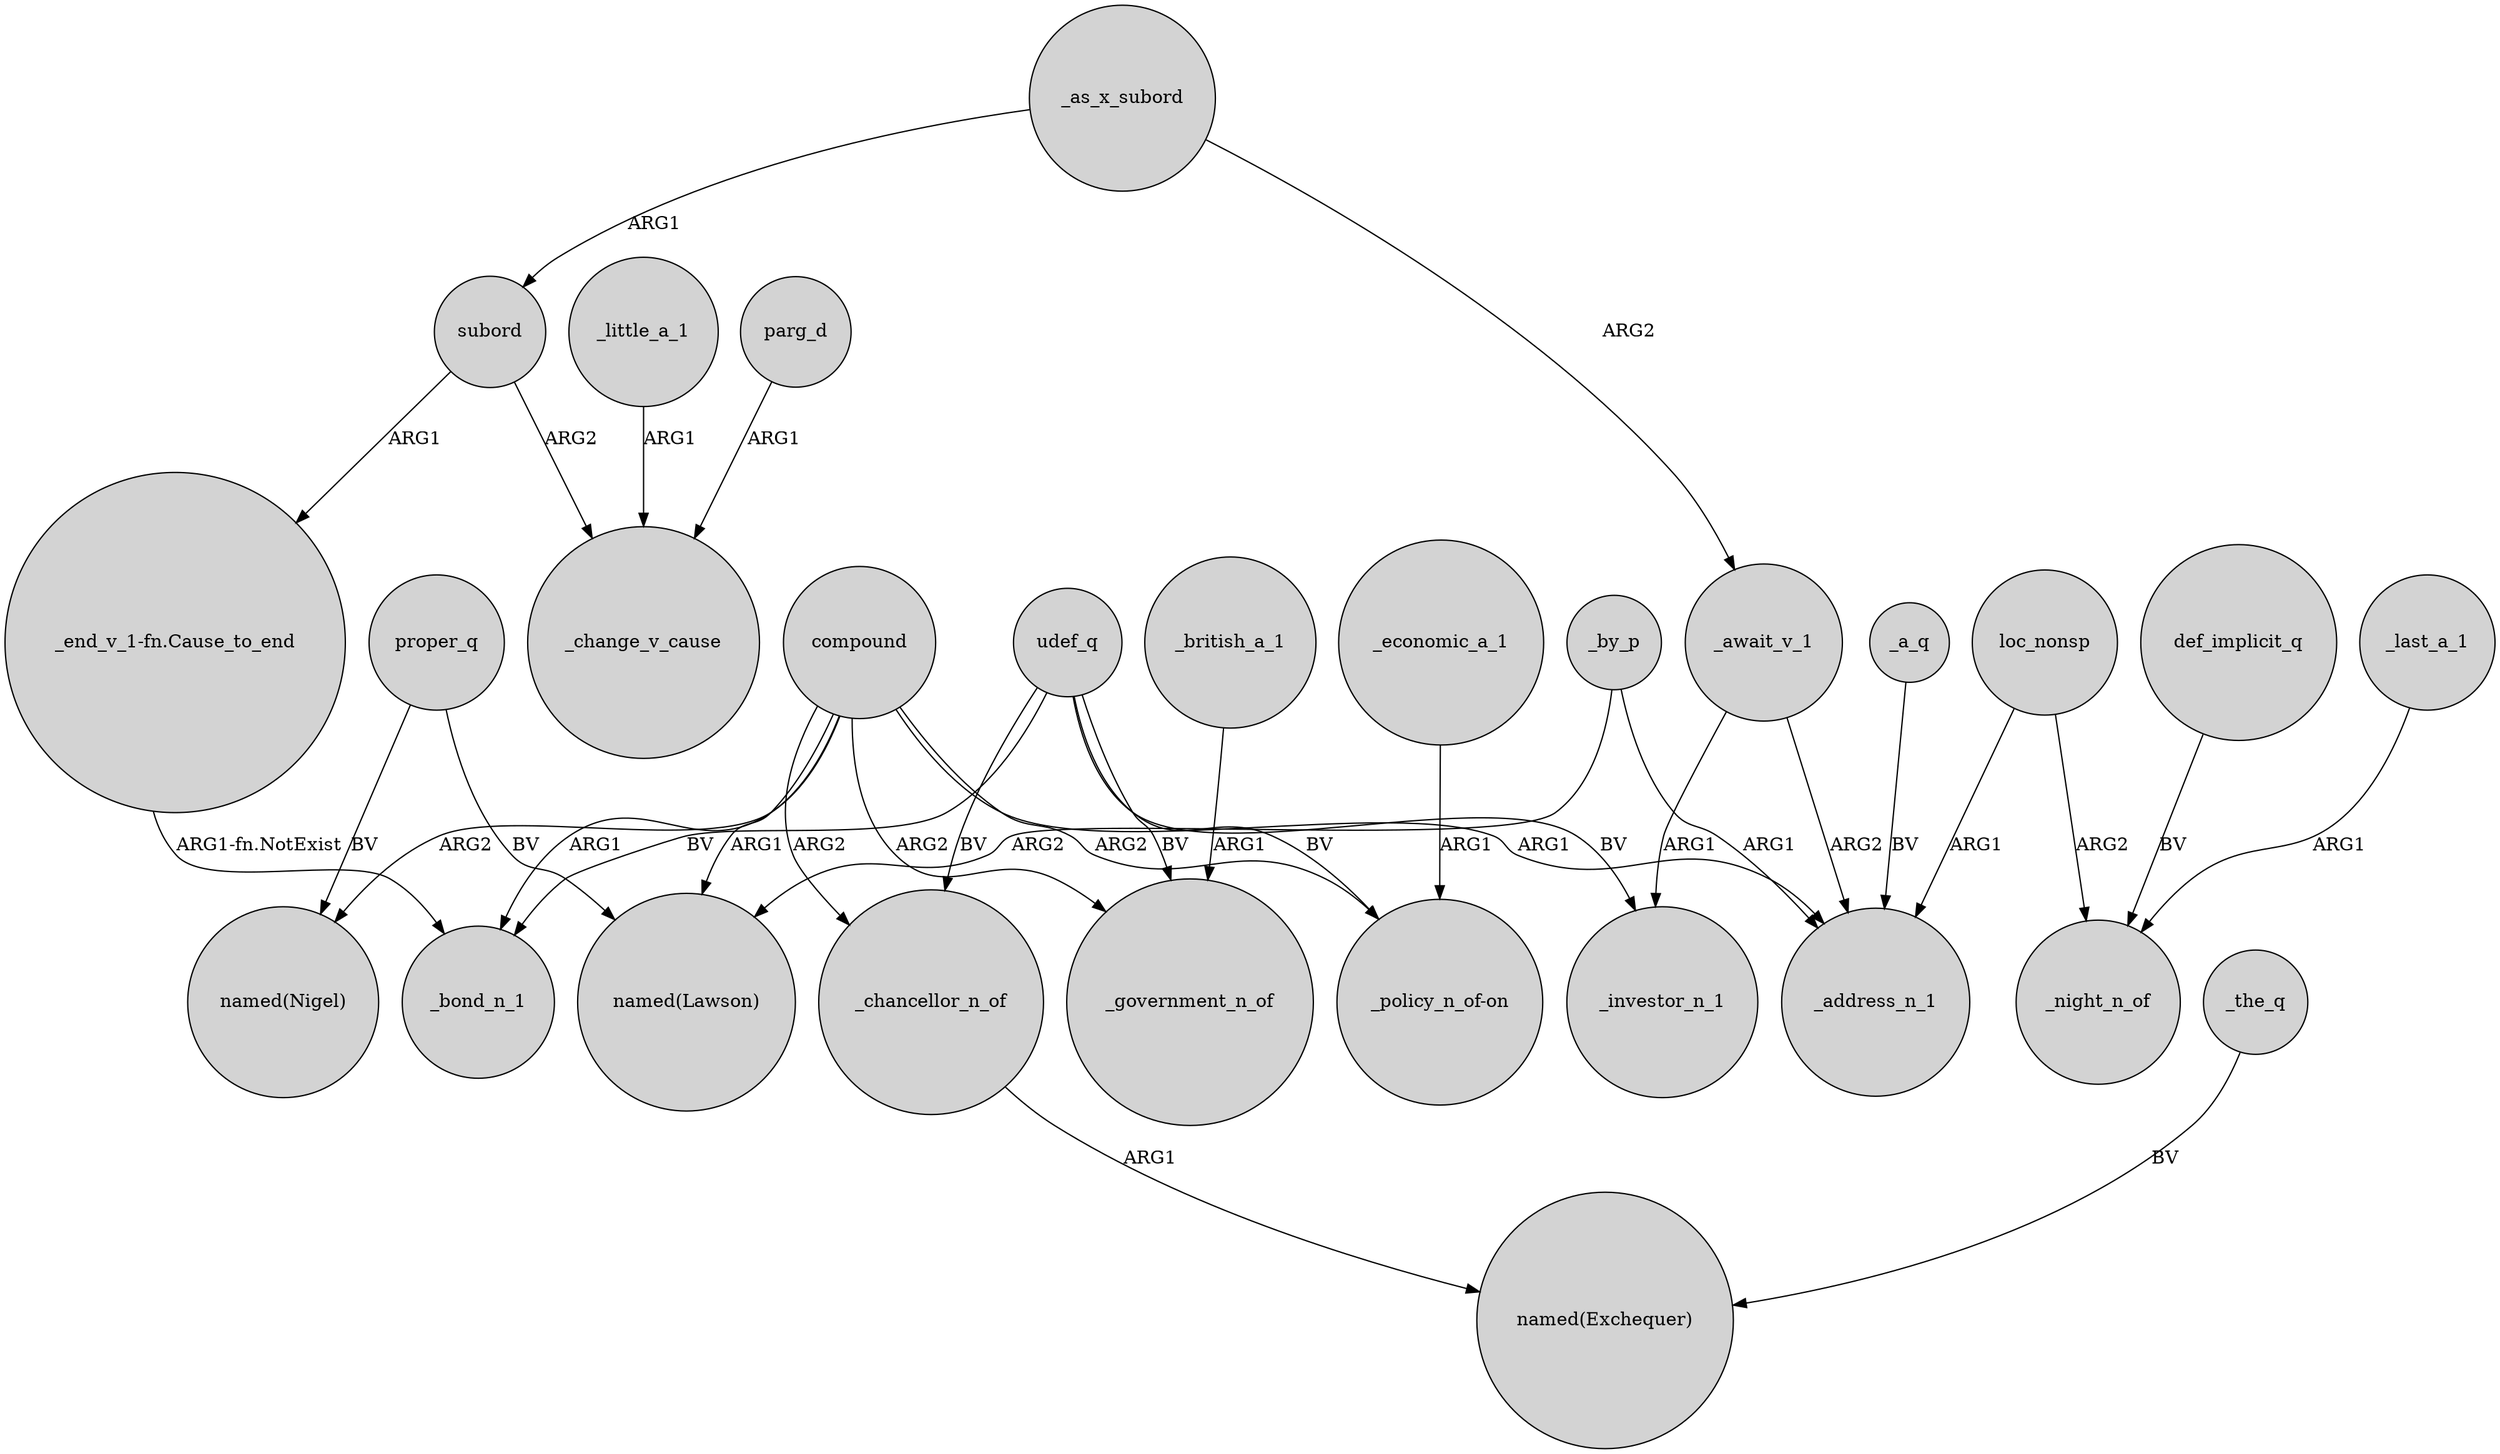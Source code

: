 digraph {
	node [shape=circle style=filled]
	_as_x_subord -> subord [label=ARG1]
	subord -> _change_v_cause [label=ARG2]
	_little_a_1 -> _change_v_cause [label=ARG1]
	def_implicit_q -> _night_n_of [label=BV]
	parg_d -> _change_v_cause [label=ARG1]
	compound -> "named(Nigel)" [label=ARG2]
	udef_q -> _investor_n_1 [label=BV]
	compound -> _government_n_of [label=ARG2]
	udef_q -> _government_n_of [label=BV]
	loc_nonsp -> _address_n_1 [label=ARG1]
	"_end_v_1-fn.Cause_to_end" -> _bond_n_1 [label="ARG1-fn.NotExist"]
	compound -> "_policy_n_of-on" [label=ARG2]
	compound -> _bond_n_1 [label=ARG1]
	_await_v_1 -> _address_n_1 [label=ARG2]
	_by_p -> "named(Lawson)" [label=ARG2]
	udef_q -> "_policy_n_of-on" [label=BV]
	_await_v_1 -> _investor_n_1 [label=ARG1]
	subord -> "_end_v_1-fn.Cause_to_end" [label=ARG1]
	_chancellor_n_of -> "named(Exchequer)" [label=ARG1]
	udef_q -> _bond_n_1 [label=BV]
	_as_x_subord -> _await_v_1 [label=ARG2]
	udef_q -> _chancellor_n_of [label=BV]
	compound -> "named(Lawson)" [label=ARG1]
	compound -> _address_n_1 [label=ARG1]
	proper_q -> "named(Lawson)" [label=BV]
	_british_a_1 -> _government_n_of [label=ARG1]
	compound -> _chancellor_n_of [label=ARG2]
	_economic_a_1 -> "_policy_n_of-on" [label=ARG1]
	loc_nonsp -> _night_n_of [label=ARG2]
	_a_q -> _address_n_1 [label=BV]
	proper_q -> "named(Nigel)" [label=BV]
	_last_a_1 -> _night_n_of [label=ARG1]
	_by_p -> _address_n_1 [label=ARG1]
	_the_q -> "named(Exchequer)" [label=BV]
}
